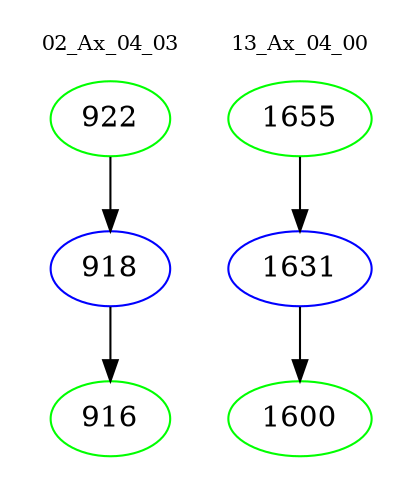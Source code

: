 digraph{
subgraph cluster_0 {
color = white
label = "02_Ax_04_03";
fontsize=10;
T0_922 [label="922", color="green"]
T0_922 -> T0_918 [color="black"]
T0_918 [label="918", color="blue"]
T0_918 -> T0_916 [color="black"]
T0_916 [label="916", color="green"]
}
subgraph cluster_1 {
color = white
label = "13_Ax_04_00";
fontsize=10;
T1_1655 [label="1655", color="green"]
T1_1655 -> T1_1631 [color="black"]
T1_1631 [label="1631", color="blue"]
T1_1631 -> T1_1600 [color="black"]
T1_1600 [label="1600", color="green"]
}
}
